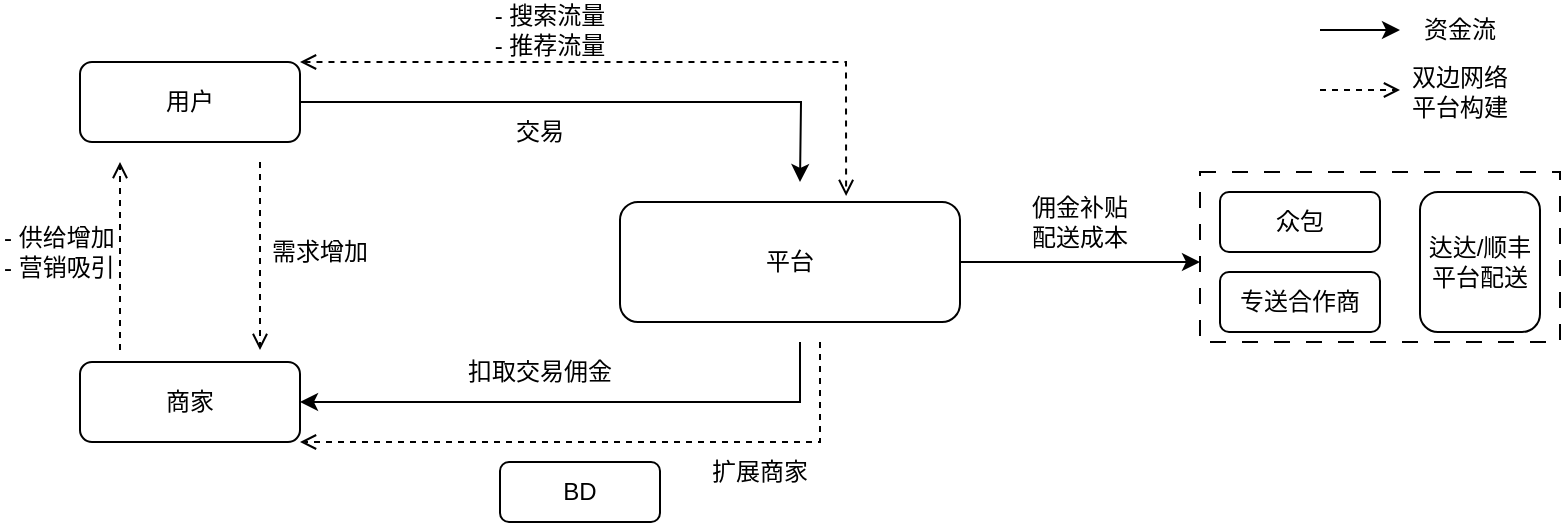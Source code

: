 <mxfile version="21.1.2" type="github">
  <diagram name="第 1 页" id="qoFWoqQQtf8SlPOWqUR3">
    <mxGraphModel dx="1331" dy="783" grid="0" gridSize="10" guides="1" tooltips="1" connect="1" arrows="1" fold="1" page="1" pageScale="1" pageWidth="1169" pageHeight="827" math="0" shadow="0">
      <root>
        <mxCell id="0" />
        <mxCell id="1" parent="0" />
        <mxCell id="KE6Zw9q1b7qpx3u-HzaN-37" value="" style="rounded=0;whiteSpace=wrap;html=1;dashed=1;dashPattern=8 8;" vertex="1" parent="1">
          <mxGeometry x="720" y="335" width="180" height="85" as="geometry" />
        </mxCell>
        <mxCell id="KE6Zw9q1b7qpx3u-HzaN-10" style="edgeStyle=orthogonalEdgeStyle;rounded=0;orthogonalLoop=1;jettySize=auto;html=1;exitX=1;exitY=0.5;exitDx=0;exitDy=0;" edge="1" parent="1" source="KE6Zw9q1b7qpx3u-HzaN-1">
          <mxGeometry relative="1" as="geometry">
            <mxPoint x="720" y="380" as="targetPoint" />
          </mxGeometry>
        </mxCell>
        <mxCell id="KE6Zw9q1b7qpx3u-HzaN-1" value="平台" style="rounded=1;whiteSpace=wrap;html=1;" vertex="1" parent="1">
          <mxGeometry x="430" y="350" width="170" height="60" as="geometry" />
        </mxCell>
        <mxCell id="KE6Zw9q1b7qpx3u-HzaN-13" style="edgeStyle=orthogonalEdgeStyle;rounded=0;orthogonalLoop=1;jettySize=auto;html=1;exitX=1;exitY=0.5;exitDx=0;exitDy=0;entryX=1;entryY=0.5;entryDx=0;entryDy=0;" edge="1" parent="1" target="KE6Zw9q1b7qpx3u-HzaN-3">
          <mxGeometry relative="1" as="geometry">
            <mxPoint x="520" y="420" as="sourcePoint" />
            <Array as="points">
              <mxPoint x="520" y="450" />
            </Array>
          </mxGeometry>
        </mxCell>
        <mxCell id="KE6Zw9q1b7qpx3u-HzaN-3" value="商家" style="rounded=1;whiteSpace=wrap;html=1;" vertex="1" parent="1">
          <mxGeometry x="160" y="430" width="110" height="40" as="geometry" />
        </mxCell>
        <mxCell id="KE6Zw9q1b7qpx3u-HzaN-15" style="edgeStyle=orthogonalEdgeStyle;rounded=0;orthogonalLoop=1;jettySize=auto;html=1;exitX=1;exitY=0.5;exitDx=0;exitDy=0;" edge="1" parent="1" source="KE6Zw9q1b7qpx3u-HzaN-4">
          <mxGeometry relative="1" as="geometry">
            <mxPoint x="520" y="340" as="targetPoint" />
          </mxGeometry>
        </mxCell>
        <mxCell id="KE6Zw9q1b7qpx3u-HzaN-4" value="用户" style="rounded=1;whiteSpace=wrap;html=1;" vertex="1" parent="1">
          <mxGeometry x="160" y="280" width="110" height="40" as="geometry" />
        </mxCell>
        <mxCell id="KE6Zw9q1b7qpx3u-HzaN-7" value="" style="group" vertex="1" connectable="0" parent="1">
          <mxGeometry x="730" y="345" width="160" height="70" as="geometry" />
        </mxCell>
        <mxCell id="KE6Zw9q1b7qpx3u-HzaN-2" value="众包" style="rounded=1;whiteSpace=wrap;html=1;" vertex="1" parent="KE6Zw9q1b7qpx3u-HzaN-7">
          <mxGeometry width="80" height="30" as="geometry" />
        </mxCell>
        <mxCell id="KE6Zw9q1b7qpx3u-HzaN-5" value="达达/顺丰平台配送" style="rounded=1;whiteSpace=wrap;html=1;" vertex="1" parent="KE6Zw9q1b7qpx3u-HzaN-7">
          <mxGeometry x="100" width="60" height="70" as="geometry" />
        </mxCell>
        <mxCell id="KE6Zw9q1b7qpx3u-HzaN-6" value="专送合作商" style="rounded=1;whiteSpace=wrap;html=1;" vertex="1" parent="KE6Zw9q1b7qpx3u-HzaN-7">
          <mxGeometry y="40" width="80" height="30" as="geometry" />
        </mxCell>
        <mxCell id="KE6Zw9q1b7qpx3u-HzaN-8" value="BD" style="rounded=1;whiteSpace=wrap;html=1;" vertex="1" parent="1">
          <mxGeometry x="370" y="480" width="80" height="30" as="geometry" />
        </mxCell>
        <mxCell id="KE6Zw9q1b7qpx3u-HzaN-11" value="佣金补贴&lt;br&gt;配送成本" style="text;html=1;strokeColor=none;fillColor=none;align=center;verticalAlign=middle;whiteSpace=wrap;rounded=0;" vertex="1" parent="1">
          <mxGeometry x="630" y="345" width="60" height="30" as="geometry" />
        </mxCell>
        <mxCell id="KE6Zw9q1b7qpx3u-HzaN-14" value="扣取交易佣金" style="text;html=1;strokeColor=none;fillColor=none;align=center;verticalAlign=middle;whiteSpace=wrap;rounded=0;" vertex="1" parent="1">
          <mxGeometry x="350" y="420" width="80" height="30" as="geometry" />
        </mxCell>
        <mxCell id="KE6Zw9q1b7qpx3u-HzaN-17" value="" style="endArrow=open;html=1;rounded=0;dashed=1;endFill=0;" edge="1" parent="1">
          <mxGeometry width="50" height="50" relative="1" as="geometry">
            <mxPoint x="250" y="330" as="sourcePoint" />
            <mxPoint x="250" y="424" as="targetPoint" />
          </mxGeometry>
        </mxCell>
        <mxCell id="KE6Zw9q1b7qpx3u-HzaN-18" value="" style="endArrow=open;html=1;rounded=0;dashed=1;endFill=0;" edge="1" parent="1">
          <mxGeometry width="50" height="50" relative="1" as="geometry">
            <mxPoint x="180" y="424" as="sourcePoint" />
            <mxPoint x="180" y="330" as="targetPoint" />
          </mxGeometry>
        </mxCell>
        <mxCell id="KE6Zw9q1b7qpx3u-HzaN-19" value="- 供给增加&lt;br&gt;- 营销吸引" style="text;html=1;strokeColor=none;fillColor=none;align=left;verticalAlign=middle;whiteSpace=wrap;rounded=0;" vertex="1" parent="1">
          <mxGeometry x="120" y="360" width="60" height="30" as="geometry" />
        </mxCell>
        <mxCell id="KE6Zw9q1b7qpx3u-HzaN-20" value="需求增加" style="text;html=1;strokeColor=none;fillColor=none;align=center;verticalAlign=middle;whiteSpace=wrap;rounded=0;" vertex="1" parent="1">
          <mxGeometry x="250" y="360" width="60" height="30" as="geometry" />
        </mxCell>
        <mxCell id="KE6Zw9q1b7qpx3u-HzaN-22" value="交易" style="text;html=1;strokeColor=none;fillColor=none;align=center;verticalAlign=middle;whiteSpace=wrap;rounded=0;" vertex="1" parent="1">
          <mxGeometry x="360" y="300" width="60" height="30" as="geometry" />
        </mxCell>
        <mxCell id="KE6Zw9q1b7qpx3u-HzaN-23" value="" style="endArrow=open;html=1;rounded=0;dashed=1;endFill=0;entryX=1;entryY=1;entryDx=0;entryDy=0;entryPerimeter=0;" edge="1" parent="1" target="KE6Zw9q1b7qpx3u-HzaN-3">
          <mxGeometry width="50" height="50" relative="1" as="geometry">
            <mxPoint x="530" y="420" as="sourcePoint" />
            <mxPoint x="280" y="470" as="targetPoint" />
            <Array as="points">
              <mxPoint x="530" y="470" />
            </Array>
          </mxGeometry>
        </mxCell>
        <mxCell id="KE6Zw9q1b7qpx3u-HzaN-29" value="扩展商家" style="text;html=1;strokeColor=none;fillColor=none;align=center;verticalAlign=middle;whiteSpace=wrap;rounded=0;" vertex="1" parent="1">
          <mxGeometry x="470" y="470" width="60" height="30" as="geometry" />
        </mxCell>
        <mxCell id="KE6Zw9q1b7qpx3u-HzaN-30" value="" style="endArrow=classic;html=1;rounded=0;" edge="1" parent="1">
          <mxGeometry width="50" height="50" relative="1" as="geometry">
            <mxPoint x="780" y="264" as="sourcePoint" />
            <mxPoint x="820" y="264" as="targetPoint" />
          </mxGeometry>
        </mxCell>
        <mxCell id="KE6Zw9q1b7qpx3u-HzaN-31" value="" style="endArrow=open;html=1;rounded=0;endFill=0;dashed=1;" edge="1" parent="1">
          <mxGeometry width="50" height="50" relative="1" as="geometry">
            <mxPoint x="780" y="294" as="sourcePoint" />
            <mxPoint x="820" y="294" as="targetPoint" />
          </mxGeometry>
        </mxCell>
        <mxCell id="KE6Zw9q1b7qpx3u-HzaN-32" value="资金流" style="text;html=1;strokeColor=none;fillColor=none;align=center;verticalAlign=middle;whiteSpace=wrap;rounded=0;" vertex="1" parent="1">
          <mxGeometry x="820" y="249" width="60" height="30" as="geometry" />
        </mxCell>
        <mxCell id="KE6Zw9q1b7qpx3u-HzaN-33" value="双边网络平台构建" style="text;html=1;strokeColor=none;fillColor=none;align=center;verticalAlign=middle;whiteSpace=wrap;rounded=0;" vertex="1" parent="1">
          <mxGeometry x="820" y="280" width="60" height="30" as="geometry" />
        </mxCell>
        <mxCell id="KE6Zw9q1b7qpx3u-HzaN-34" value="" style="endArrow=open;html=1;rounded=0;dashed=1;endFill=0;exitX=1;exitY=0;exitDx=0;exitDy=0;entryX=0.665;entryY=-0.05;entryDx=0;entryDy=0;entryPerimeter=0;startArrow=open;startFill=0;" edge="1" parent="1" source="KE6Zw9q1b7qpx3u-HzaN-4" target="KE6Zw9q1b7qpx3u-HzaN-1">
          <mxGeometry width="50" height="50" relative="1" as="geometry">
            <mxPoint x="350" y="186" as="sourcePoint" />
            <mxPoint x="350" y="280" as="targetPoint" />
            <Array as="points">
              <mxPoint x="543" y="280" />
            </Array>
          </mxGeometry>
        </mxCell>
        <mxCell id="KE6Zw9q1b7qpx3u-HzaN-35" value="- 搜索流量&lt;br&gt;- 推荐流量" style="text;html=1;strokeColor=none;fillColor=none;align=center;verticalAlign=middle;whiteSpace=wrap;rounded=0;" vertex="1" parent="1">
          <mxGeometry x="360" y="249" width="70" height="30" as="geometry" />
        </mxCell>
      </root>
    </mxGraphModel>
  </diagram>
</mxfile>
